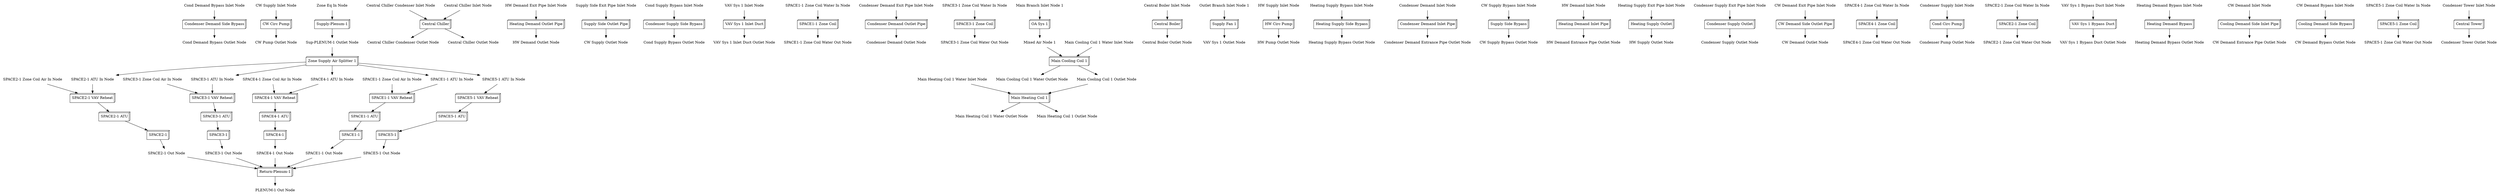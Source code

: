 digraph G {
"Condenser Demand Side Bypass" [shape=box3d, label="Condenser Demand Side Bypass"];
"CW Pump Outlet Node" [shape=plaintext, label="CW Pump Outlet Node"];
"SPACE5-1 ATU" [shape=box3d, label="SPACE5-1 ATU"];
"SPACE4-1" [shape=box3d, label="SPACE4-1"];
"Central Chiller Condenser Inlet Node" [shape=plaintext, label="Central Chiller Condenser Inlet Node"];
"Heating Demand Outlet Pipe" [shape=box3d, label="Heating Demand Outlet Pipe"];
"CW Supply Outlet Node" [shape=plaintext, label="CW Supply Outlet Node"];
"Condenser Supply Side Bypass" [shape=box3d, label="Condenser Supply Side Bypass"];
"VAV Sys 1 Inlet Duct" [shape=box3d, label="VAV Sys 1 Inlet Duct"];
"HW Demand Exit Pipe Inlet Node" [shape=plaintext, label="HW Demand Exit Pipe Inlet Node"];
"SPACE1-1 Zone Coil" [shape=box3d, label="SPACE1-1 Zone Coil"];
"Condenser Demand Outlet Node" [shape=plaintext, label="Condenser Demand Outlet Node"];
"SPACE3-1 Zone Coil Water Out Node" [shape=plaintext, label="SPACE3-1 Zone Coil Water Out Node"];
"SPACE5-1 VAV Reheat" [shape=box3d, label="SPACE5-1 VAV Reheat"];
"Main Heating Coil 1 Water Inlet Node" [shape=plaintext, label="Main Heating Coil 1 Water Inlet Node"];
"Central Boiler Inlet Node" [shape=plaintext, label="Central Boiler Inlet Node"];
"Central Chiller" [shape=box3d, label="Central Chiller"];
"Supply Fan 1" [shape=box3d, label="Supply Fan 1"];
"HW Supply Inlet Node" [shape=plaintext, label="HW Supply Inlet Node"];
"SPACE3-1" [shape=box3d, label="SPACE3-1"];
"Return-Plenum-1" [shape=box3d, label="Return-Plenum-1"];
"Heating Supply Side Bypass" [shape=box3d, label="Heating Supply Side Bypass"];
"HW Pump Outlet Node" [shape=plaintext, label="HW Pump Outlet Node"];
"SPACE1-1 VAV Reheat" [shape=box3d, label="SPACE1-1 VAV Reheat"];
"SPACE5-1 ATU In Node" [shape=plaintext, label="SPACE5-1 ATU In Node"];
"Condenser Demand Entrance Pipe Outlet Node" [shape=plaintext, label="Condenser Demand Entrance Pipe Outlet Node"];
"Cond Supply Bypass Outlet Node" [shape=plaintext, label="Cond Supply Bypass Outlet Node"];
"Central Chiller Condenser Outlet Node" [shape=plaintext, label="Central Chiller Condenser Outlet Node"];
"CW Supply Bypass Inlet Node" [shape=plaintext, label="CW Supply Bypass Inlet Node"];
"HW Demand Entrance Pipe Outlet Node" [shape=plaintext, label="HW Demand Entrance Pipe Outlet Node"];
"HW Supply Outlet Node" [shape=plaintext, label="HW Supply Outlet Node"];
"Condenser Supply Exit Pipe Inlet Node" [shape=plaintext, label="Condenser Supply Exit Pipe Inlet Node"];
"SPACE5-1 Out Node" [shape=plaintext, label="SPACE5-1 Out Node"];
"HW Demand Inlet Node" [shape=plaintext, label="HW Demand Inlet Node"];
"CW Demand Outlet Node" [shape=plaintext, label="CW Demand Outlet Node"];
"Supply Side Outlet Pipe" [shape=box3d, label="Supply Side Outlet Pipe"];
"Heating Supply Bypass Outlet Node" [shape=plaintext, label="Heating Supply Bypass Outlet Node"];
"SPACE4-1 Zone Coil Water In Node" [shape=plaintext, label="SPACE4-1 Zone Coil Water In Node"];
"Heating Supply Exit Pipe Inlet Node" [shape=plaintext, label="Heating Supply Exit Pipe Inlet Node"];
"Cond Circ Pump" [shape=box3d, label="Cond Circ Pump"];
"Main Branch Inlet Node 1" [shape=plaintext, label="Main Branch Inlet Node 1"];
"VAV Sys 1 Inlet Node" [shape=plaintext, label="VAV Sys 1 Inlet Node"];
"Main Cooling Coil 1 Water Outlet Node" [shape=plaintext, label="Main Cooling Coil 1 Water Outlet Node"];
"SPACE3-1 Zone Coil Water In Node" [shape=plaintext, label="SPACE3-1 Zone Coil Water In Node"];
"SPACE2-1 Zone Coil Water In Node" [shape=plaintext, label="SPACE2-1 Zone Coil Water In Node"];
"SPACE2-1 Out Node" [shape=plaintext, label="SPACE2-1 Out Node"];
"Heating Supply Bypass Inlet Node" [shape=plaintext, label="Heating Supply Bypass Inlet Node"];
"Outlet Branch Inlet Node 1" [shape=plaintext, label="Outlet Branch Inlet Node 1"];
"Main Heating Coil 1" [shape=box3d, label="Main Heating Coil 1"];
"SPACE4-1 VAV Reheat" [shape=box3d, label="SPACE4-1 VAV Reheat"];
"SPACE4-1 Out Node" [shape=plaintext, label="SPACE4-1 Out Node"];
"Heating Demand Inlet Pipe" [shape=box3d, label="Heating Demand Inlet Pipe"];
"Zone Eq In Node" [shape=plaintext, label="Zone Eq In Node"];
"Condenser Demand Exit Pipe Inlet Node" [shape=plaintext, label="Condenser Demand Exit Pipe Inlet Node"];
"Central Boiler" [shape=box3d, label="Central Boiler"];
"Condenser Supply Outlet" [shape=box3d, label="Condenser Supply Outlet"];
"Supply-Plenum-1" [shape=box3d, label="Supply-Plenum-1"];
"VAV Sys 1 Bypass Duct Inlet Node" [shape=plaintext, label="VAV Sys 1 Bypass Duct Inlet Node"];
"Central Chiller Inlet Node" [shape=plaintext, label="Central Chiller Inlet Node"];
"CW Demand Side Outlet Pipe" [shape=box3d, label="CW Demand Side Outlet Pipe"];
"Heating Demand Bypass Inlet Node" [shape=plaintext, label="Heating Demand Bypass Inlet Node"];
"VAV Sys 1 Outlet Node" [shape=plaintext, label="VAV Sys 1 Outlet Node"];
"Cooling Demand Side Inlet Pipe" [shape=box3d, label="Cooling Demand Side Inlet Pipe"];
"SPACE2-1 Zone Coil" [shape=box3d, label="SPACE2-1 Zone Coil"];
"SPACE3-1 ATU In Node" [shape=plaintext, label="SPACE3-1 ATU In Node"];
"Central Boiler Outlet Node" [shape=plaintext, label="Central Boiler Outlet Node"];
"HW Circ Pump" [shape=box3d, label="HW Circ Pump"];
"Heating Demand Bypass" [shape=box3d, label="Heating Demand Bypass"];
"CW Demand Bypass Outlet Node" [shape=plaintext, label="CW Demand Bypass Outlet Node"];
"Condenser Demand Inlet Node" [shape=plaintext, label="Condenser Demand Inlet Node"];
"Mixed Air Node 1" [shape=plaintext, label="Mixed Air Node 1"];
"SPACE4-1 ATU" [shape=box3d, label="SPACE4-1 ATU"];
"Main Cooling Coil 1" [shape=box3d, label="Main Cooling Coil 1"];
"SPACE2-1 VAV Reheat" [shape=box3d, label="SPACE2-1 VAV Reheat"];
"Main Heating Coil 1 Water Outlet Node" [shape=plaintext, label="Main Heating Coil 1 Water Outlet Node"];
"Supply Side Exit Pipe Inlet Node" [shape=plaintext, label="Supply Side Exit Pipe Inlet Node"];
"Cond Demand Bypass Inlet Node" [shape=plaintext, label="Cond Demand Bypass Inlet Node"];
"SPACE5-1 Zone Coil" [shape=box3d, label="SPACE5-1 Zone Coil"];
"SPACE5-1" [shape=box3d, label="SPACE5-1"];
"Main Cooling Coil 1 Outlet Node" [shape=plaintext, label="Main Cooling Coil 1 Outlet Node"];
"SPACE2-1" [shape=box3d, label="SPACE2-1"];
"SPACE4-1 ATU In Node" [shape=plaintext, label="SPACE4-1 ATU In Node"];
"Condenser Tower Outlet Node" [shape=plaintext, label="Condenser Tower Outlet Node"];
"Main Heating Coil 1 Outlet Node" [shape=plaintext, label="Main Heating Coil 1 Outlet Node"];
"VAV Sys 1 Inlet Duct Outlet Node" [shape=plaintext, label="VAV Sys 1 Inlet Duct Outlet Node"];
"Condenser Demand Inlet Pipe" [shape=box3d, label="Condenser Demand Inlet Pipe"];
"CW Supply Inlet Node" [shape=plaintext, label="CW Supply Inlet Node"];
"Cond Supply Bypass Inlet Node" [shape=plaintext, label="Cond Supply Bypass Inlet Node"];
"Heating Demand Bypass Outlet Node" [shape=plaintext, label="Heating Demand Bypass Outlet Node"];
"SPACE5-1 Zone Coil Water Out Node" [shape=plaintext, label="SPACE5-1 Zone Coil Water Out Node"];
"SPACE4-1 Zone Coil Air In Node" [shape=plaintext, label="SPACE4-1 Zone Coil Air In Node"];
"SPACE1-1 Zone Coil Air In Node" [shape=plaintext, label="SPACE1-1 Zone Coil Air In Node"];
"Central Chiller Outlet Node" [shape=plaintext, label="Central Chiller Outlet Node"];
"CW Circ Pump" [shape=box3d, label="CW Circ Pump"];
"CW Demand Bypass Inlet Node" [shape=plaintext, label="CW Demand Bypass Inlet Node"];
"SPACE3-1 Zone Coil Air In Node" [shape=plaintext, label="SPACE3-1 Zone Coil Air In Node"];
"Cond Demand Bypass Outlet Node" [shape=plaintext, label="Cond Demand Bypass Outlet Node"];
"SPACE3-1 ATU" [shape=box3d, label="SPACE3-1 ATU"];
"CW Demand Entrance Pipe Outlet Node" [shape=plaintext, label="CW Demand Entrance Pipe Outlet Node"];
"SPACE3-1 Zone Coil" [shape=box3d, label="SPACE3-1 Zone Coil"];
"SPACE3-1 Out Node" [shape=plaintext, label="SPACE3-1 Out Node"];
"Condenser Supply Inlet Node" [shape=plaintext, label="Condenser Supply Inlet Node"];
"Sup-PLENUM-1 Outlet Node" [shape=plaintext, label="Sup-PLENUM-1 Outlet Node"];
"SPACE1-1 Out Node" [shape=plaintext, label="SPACE1-1 Out Node"];
"SPACE2-1 Zone Coil Air In Node" [shape=plaintext, label="SPACE2-1 Zone Coil Air In Node"];
"CW Demand Exit Pipe Inlet Node" [shape=plaintext, label="CW Demand Exit Pipe Inlet Node"];
"OA Sys 1" [shape=box3d, label="OA Sys 1"];
"HW Demand Outlet Node" [shape=plaintext, label="HW Demand Outlet Node"];
"Main Cooling Coil 1 Water Inlet Node" [shape=plaintext, label="Main Cooling Coil 1 Water Inlet Node"];
"Heating Supply Outlet" [shape=box3d, label="Heating Supply Outlet"];
"SPACE2-1 ATU" [shape=box3d, label="SPACE2-1 ATU"];
"SPACE4-1 Zone Coil Water Out Node" [shape=plaintext, label="SPACE4-1 Zone Coil Water Out Node"];
"SPACE1-1 Zone Coil Water Out Node" [shape=plaintext, label="SPACE1-1 Zone Coil Water Out Node"];
"SPACE2-1 ATU In Node" [shape=plaintext, label="SPACE2-1 ATU In Node"];
"SPACE3-1 VAV Reheat" [shape=box3d, label="SPACE3-1 VAV Reheat"];
"SPACE1-1 ATU" [shape=box3d, label="SPACE1-1 ATU"];
"Condenser Pump Outlet Node" [shape=plaintext, label="Condenser Pump Outlet Node"];
"SPACE4-1 Zone Coil" [shape=box3d, label="SPACE4-1 Zone Coil"];
"Condenser Tower Inlet Node" [shape=plaintext, label="Condenser Tower Inlet Node"];
"VAV Sys 1 Bypass Duct" [shape=box3d, label="VAV Sys 1 Bypass Duct"];
"Cooling Demand Side Bypass" [shape=box3d, label="Cooling Demand Side Bypass"];
"CW Demand Inlet Node" [shape=plaintext, label="CW Demand Inlet Node"];
"Zone Supply Air Splitter 1" [shape=box3d, label="Zone Supply Air Splitter 1"];
"VAV Sys 1 Bypass Duct Outlet Node" [shape=plaintext, label="VAV Sys 1 Bypass Duct Outlet Node"];
"SPACE1-1" [shape=box3d, label="SPACE1-1"];
"Condenser Supply Outlet Node" [shape=plaintext, label="Condenser Supply Outlet Node"];
"SPACE5-1 Zone Coil Water In Node" [shape=plaintext, label="SPACE5-1 Zone Coil Water In Node"];
"CW Supply Bypass Outlet Node" [shape=plaintext, label="CW Supply Bypass Outlet Node"];
"SPACE2-1 Zone Coil Water Out Node" [shape=plaintext, label="SPACE2-1 Zone Coil Water Out Node"];
"Supply Side Bypass" [shape=box3d, label="Supply Side Bypass"];
"PLENUM-1 Out Node" [shape=plaintext, label="PLENUM-1 Out Node"];
"SPACE1-1 ATU In Node" [shape=plaintext, label="SPACE1-1 ATU In Node"];
"SPACE1-1 Zone Coil Water In Node" [shape=plaintext, label="SPACE1-1 Zone Coil Water In Node"];
"Central Tower" [shape=box3d, label="Central Tower"];
"Condenser Demand Outlet Pipe" [shape=box3d, label="Condenser Demand Outlet Pipe"];
"Sup-PLENUM-1 Outlet Node" -> "Zone Supply Air Splitter 1";
"Zone Supply Air Splitter 1" -> "SPACE1-1 ATU In Node";
"Zone Supply Air Splitter 1" -> "SPACE2-1 ATU In Node";
"Zone Supply Air Splitter 1" -> "SPACE3-1 ATU In Node";
"Zone Supply Air Splitter 1" -> "SPACE4-1 ATU In Node";
"Zone Supply Air Splitter 1" -> "SPACE5-1 ATU In Node";
"Zone Eq In Node" -> "Supply-Plenum-1";
"Supply-Plenum-1" -> "Sup-PLENUM-1 Outlet Node";
"Return-Plenum-1" -> "PLENUM-1 Out Node";
"SPACE1-1 Out Node" -> "Return-Plenum-1";
"SPACE2-1 Out Node" -> "Return-Plenum-1";
"SPACE3-1 Out Node" -> "Return-Plenum-1";
"SPACE4-1 Out Node" -> "Return-Plenum-1";
"SPACE5-1 Out Node" -> "Return-Plenum-1";
"SPACE1-1" -> "SPACE1-1 Out Node";
"SPACE2-1" -> "SPACE2-1 Out Node";
"SPACE3-1" -> "SPACE3-1 Out Node";
"SPACE4-1" -> "SPACE4-1 Out Node";
"SPACE5-1" -> "SPACE5-1 Out Node";
"SPACE1-1 ATU" -> "SPACE1-1";
"SPACE2-1 ATU" -> "SPACE2-1";
"SPACE3-1 ATU" -> "SPACE3-1";
"SPACE4-1 ATU" -> "SPACE4-1";
"SPACE5-1 ATU" -> "SPACE5-1";
"SPACE1-1 VAV Reheat" -> "SPACE1-1 ATU";
"SPACE2-1 VAV Reheat" -> "SPACE2-1 ATU";
"SPACE3-1 VAV Reheat" -> "SPACE3-1 ATU";
"SPACE4-1 VAV Reheat" -> "SPACE4-1 ATU";
"SPACE5-1 VAV Reheat" -> "SPACE5-1 ATU";
"SPACE1-1 ATU In Node" -> "SPACE1-1 VAV Reheat";
"SPACE1-1 Zone Coil Air In Node" -> "SPACE1-1 VAV Reheat";
"SPACE2-1 ATU In Node" -> "SPACE2-1 VAV Reheat";
"SPACE2-1 Zone Coil Air In Node" -> "SPACE2-1 VAV Reheat";
"SPACE3-1 ATU In Node" -> "SPACE3-1 VAV Reheat";
"SPACE3-1 Zone Coil Air In Node" -> "SPACE3-1 VAV Reheat";
"SPACE4-1 ATU In Node" -> "SPACE4-1 VAV Reheat";
"SPACE4-1 Zone Coil Air In Node" -> "SPACE4-1 VAV Reheat";
"SPACE5-1 ATU In Node" -> "SPACE5-1 VAV Reheat";
"VAV Sys 1 Inlet Node" -> "VAV Sys 1 Inlet Duct";
"VAV Sys 1 Inlet Duct" -> "VAV Sys 1 Inlet Duct Outlet Node";
"VAV Sys 1 Bypass Duct Inlet Node" -> "VAV Sys 1 Bypass Duct";
"VAV Sys 1 Bypass Duct" -> "VAV Sys 1 Bypass Duct Outlet Node";
"Main Branch Inlet Node 1" -> "OA Sys 1";
"OA Sys 1" -> "Mixed Air Node 1";
"Mixed Air Node 1" -> "Main Cooling Coil 1";
"Main Cooling Coil 1" -> "Main Cooling Coil 1 Outlet Node";
"Main Cooling Coil 1 Outlet Node" -> "Main Heating Coil 1";
"Main Heating Coil 1" -> "Main Heating Coil 1 Outlet Node";
"Outlet Branch Inlet Node 1" -> "Supply Fan 1";
"Supply Fan 1" -> "VAV Sys 1 Outlet Node";
"HW Supply Inlet Node" -> "HW Circ Pump";
"HW Circ Pump" -> "HW Pump Outlet Node";
"Central Boiler Inlet Node" -> "Central Boiler";
"Central Boiler" -> "Central Boiler Outlet Node";
"Heating Supply Bypass Inlet Node" -> "Heating Supply Side Bypass";
"Heating Supply Side Bypass" -> "Heating Supply Bypass Outlet Node";
"Heating Supply Exit Pipe Inlet Node" -> "Heating Supply Outlet";
"Heating Supply Outlet" -> "HW Supply Outlet Node";
"HW Demand Inlet Node" -> "Heating Demand Inlet Pipe";
"Heating Demand Inlet Pipe" -> "HW Demand Entrance Pipe Outlet Node";
"HW Demand Exit Pipe Inlet Node" -> "Heating Demand Outlet Pipe";
"Heating Demand Outlet Pipe" -> "HW Demand Outlet Node";
"SPACE1-1 Zone Coil Water In Node" -> "SPACE1-1 Zone Coil";
"SPACE1-1 Zone Coil" -> "SPACE1-1 Zone Coil Water Out Node";
"SPACE2-1 Zone Coil Water In Node" -> "SPACE2-1 Zone Coil";
"SPACE2-1 Zone Coil" -> "SPACE2-1 Zone Coil Water Out Node";
"SPACE3-1 Zone Coil Water In Node" -> "SPACE3-1 Zone Coil";
"SPACE3-1 Zone Coil" -> "SPACE3-1 Zone Coil Water Out Node";
"SPACE4-1 Zone Coil Water In Node" -> "SPACE4-1 Zone Coil";
"SPACE4-1 Zone Coil" -> "SPACE4-1 Zone Coil Water Out Node";
"SPACE5-1 Zone Coil Water In Node" -> "SPACE5-1 Zone Coil";
"SPACE5-1 Zone Coil" -> "SPACE5-1 Zone Coil Water Out Node";
"Main Heating Coil 1 Water Inlet Node" -> "Main Heating Coil 1";
"Main Heating Coil 1" -> "Main Heating Coil 1 Water Outlet Node";
"Heating Demand Bypass Inlet Node" -> "Heating Demand Bypass";
"Heating Demand Bypass" -> "Heating Demand Bypass Outlet Node";
"CW Demand Inlet Node" -> "Cooling Demand Side Inlet Pipe";
"Cooling Demand Side Inlet Pipe" -> "CW Demand Entrance Pipe Outlet Node";
"Main Cooling Coil 1 Water Inlet Node" -> "Main Cooling Coil 1";
"Main Cooling Coil 1" -> "Main Cooling Coil 1 Water Outlet Node";
"CW Demand Bypass Inlet Node" -> "Cooling Demand Side Bypass";
"Cooling Demand Side Bypass" -> "CW Demand Bypass Outlet Node";
"CW Demand Exit Pipe Inlet Node" -> "CW Demand Side Outlet Pipe";
"CW Demand Side Outlet Pipe" -> "CW Demand Outlet Node";
"Supply Side Exit Pipe Inlet Node" -> "Supply Side Outlet Pipe";
"Supply Side Outlet Pipe" -> "CW Supply Outlet Node";
"CW Supply Inlet Node" -> "CW Circ Pump";
"CW Circ Pump" -> "CW Pump Outlet Node";
"Central Chiller Inlet Node" -> "Central Chiller";
"Central Chiller" -> "Central Chiller Outlet Node";
"CW Supply Bypass Inlet Node" -> "Supply Side Bypass";
"Supply Side Bypass" -> "CW Supply Bypass Outlet Node";
"Condenser Supply Inlet Node" -> "Cond Circ Pump";
"Cond Circ Pump" -> "Condenser Pump Outlet Node";
"Condenser Tower Inlet Node" -> "Central Tower";
"Central Tower" -> "Condenser Tower Outlet Node";
"Cond Supply Bypass Inlet Node" -> "Condenser Supply Side Bypass";
"Condenser Supply Side Bypass" -> "Cond Supply Bypass Outlet Node";
"Condenser Supply Exit Pipe Inlet Node" -> "Condenser Supply Outlet";
"Condenser Supply Outlet" -> "Condenser Supply Outlet Node";
"Condenser Demand Inlet Node" -> "Condenser Demand Inlet Pipe";
"Condenser Demand Inlet Pipe" -> "Condenser Demand Entrance Pipe Outlet Node";
"Central Chiller Condenser Inlet Node" -> "Central Chiller";
"Central Chiller" -> "Central Chiller Condenser Outlet Node";
"Cond Demand Bypass Inlet Node" -> "Condenser Demand Side Bypass";
"Condenser Demand Side Bypass" -> "Cond Demand Bypass Outlet Node";
"Condenser Demand Exit Pipe Inlet Node" -> "Condenser Demand Outlet Pipe";
"Condenser Demand Outlet Pipe" -> "Condenser Demand Outlet Node";
}
